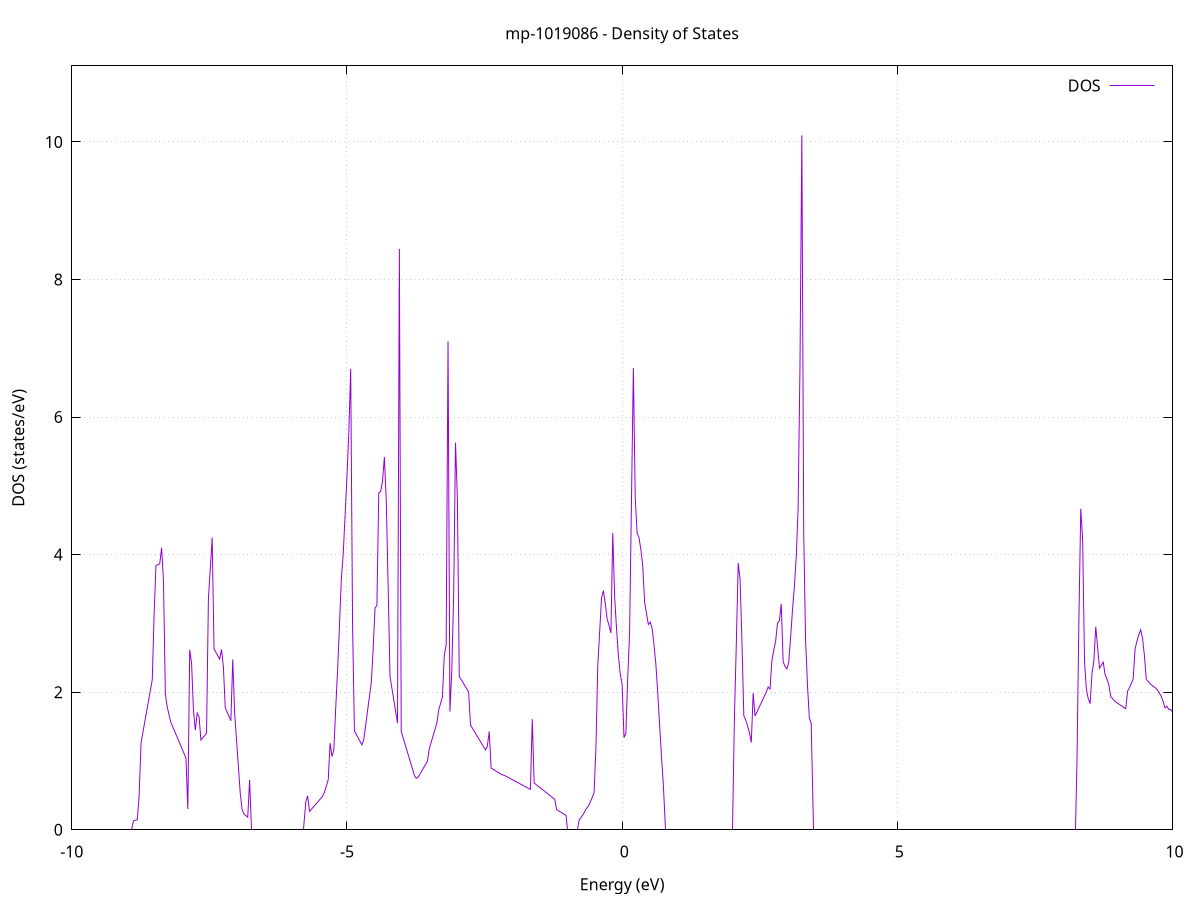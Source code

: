 set title 'mp-1019086 - Density of States'
set xlabel 'Energy (eV)'
set ylabel 'DOS (states/eV)'
set grid
set xrange [-10:10]
set yrange [0:11.105]
set xzeroaxis lt -1
set terminal png size 800,600
set output 'mp-1019086_dos_gnuplot.png'
plot '-' using 1:2 with lines title 'DOS'
-23.810600 0.000000
-23.776600 0.000000
-23.742600 0.000000
-23.708500 0.000000
-23.674500 0.000000
-23.640500 0.000000
-23.606500 0.000000
-23.572500 0.000000
-23.538500 0.000000
-23.504500 0.000000
-23.470400 0.000000
-23.436400 0.000000
-23.402400 0.000000
-23.368400 0.000000
-23.334400 0.000000
-23.300400 0.000000
-23.266300 0.000000
-23.232300 0.000000
-23.198300 0.000000
-23.164300 0.000000
-23.130300 0.000000
-23.096300 0.000000
-23.062300 0.000000
-23.028200 0.000000
-22.994200 0.000000
-22.960200 0.000000
-22.926200 0.000000
-22.892200 0.000000
-22.858200 0.000000
-22.824200 0.000000
-22.790100 0.000000
-22.756100 0.000000
-22.722100 0.000000
-22.688100 0.000000
-22.654100 0.000000
-22.620100 0.000000
-22.586100 0.000000
-22.552000 0.000000
-22.518000 0.000000
-22.484000 0.000000
-22.450000 0.000000
-22.416000 0.000000
-22.382000 0.000000
-22.347900 0.000000
-22.313900 0.000000
-22.279900 0.000000
-22.245900 0.000000
-22.211900 0.000000
-22.177900 0.000000
-22.143900 0.000000
-22.109800 0.000000
-22.075800 0.000000
-22.041800 0.000000
-22.007800 0.000000
-21.973800 0.000000
-21.939800 0.000000
-21.905800 0.000000
-21.871700 0.000000
-21.837700 0.000000
-21.803700 0.000000
-21.769700 0.000000
-21.735700 0.000000
-21.701700 0.000000
-21.667700 0.000000
-21.633600 0.000000
-21.599600 0.000000
-21.565600 0.000000
-21.531600 0.000000
-21.497600 0.000000
-21.463600 0.000000
-21.429500 0.000000
-21.395500 0.000000
-21.361500 0.000000
-21.327500 0.000000
-21.293500 0.000000
-21.259500 0.000000
-21.225500 0.000000
-21.191400 0.000000
-21.157400 0.000000
-21.123400 0.000000
-21.089400 0.000000
-21.055400 0.000000
-21.021400 0.000000
-20.987400 0.000000
-20.953300 0.000000
-20.919300 0.000000
-20.885300 0.000000
-20.851300 0.000000
-20.817300 0.000000
-20.783300 0.000000
-20.749300 0.000000
-20.715200 1.626200
-20.681200 0.455500
-20.647200 0.502300
-20.613200 0.549000
-20.579200 0.595800
-20.545200 0.642500
-20.511100 0.689200
-20.477100 0.736000
-20.443100 0.782700
-20.409100 0.720400
-20.375100 0.627000
-20.341100 0.627600
-20.307100 0.628200
-20.273000 0.628800
-20.239000 0.629500
-20.205000 0.630100
-20.171000 0.630700
-20.137000 0.631300
-20.103000 0.634200
-20.069000 0.646600
-20.034900 0.659000
-20.000900 0.671400
-19.966900 0.683800
-19.932900 0.696200
-19.898900 0.708700
-19.864900 0.721100
-19.830900 0.733500
-19.796800 0.672100
-19.762800 0.669200
-19.728800 0.666200
-19.694800 0.663300
-19.660800 0.660300
-19.626800 0.657400
-19.592700 0.654400
-19.558700 0.651500
-19.524700 0.649100
-19.490700 0.654400
-19.456700 0.659200
-19.422700 0.663900
-19.388700 0.668700
-19.354600 0.673500
-19.320600 0.678300
-19.286600 0.683100
-19.252600 0.687900
-19.218600 0.692700
-19.184600 0.697500
-19.150600 0.702300
-19.116500 0.707100
-19.082500 0.711900
-19.048500 0.716700
-19.014500 0.721500
-18.980500 0.726300
-18.946500 4.846400
-18.912400 0.992300
-18.878400 0.964500
-18.844400 0.936600
-18.810400 0.908800
-18.776400 0.881000
-18.742400 0.853200
-18.708400 0.825400
-18.674300 0.797500
-18.640300 0.570600
-18.606300 0.558400
-18.572300 0.546300
-18.538300 0.534100
-18.504300 0.522000
-18.470300 0.509900
-18.436200 0.497700
-18.402200 0.485600
-18.368200 0.473500
-18.334200 0.461300
-18.300200 0.449200
-18.266200 0.437000
-18.232200 0.424900
-18.198100 0.412800
-18.164100 0.400600
-18.130100 0.388500
-18.096100 0.331500
-18.062100 0.323900
-18.028100 0.316200
-17.994000 0.308500
-17.960000 0.300800
-17.926000 0.293100
-17.892000 0.285400
-17.858000 0.879500
-17.824000 0.901100
-17.790000 0.922800
-17.755900 0.944500
-17.721900 0.966200
-17.687900 0.987900
-17.653900 1.009500
-17.619900 1.031200
-17.585900 0.838400
-17.551900 0.851600
-17.517800 0.864700
-17.483800 0.877900
-17.449800 0.891100
-17.415800 0.904200
-17.381800 3.711600
-17.347800 0.768000
-17.313800 0.788800
-17.279700 0.809700
-17.245700 0.830500
-17.211700 0.851300
-17.177700 0.872200
-17.143700 1.339000
-17.109700 1.333400
-17.075600 1.327800
-17.041600 1.322200
-17.007600 1.316600
-16.973600 1.311000
-16.939600 1.305400
-16.905600 1.299800
-16.871600 1.294200
-16.837500 0.853500
-16.803500 0.833100
-16.769500 0.812600
-16.735500 0.792100
-16.701500 0.810300
-16.667500 0.810100
-16.633500 0.809900
-16.599400 0.809800
-16.565400 0.809600
-16.531400 1.745100
-16.497400 0.806300
-16.463400 0.743000
-16.429400 0.725900
-16.395400 0.708800
-16.361300 0.691700
-16.327300 0.674500
-16.293300 0.657400
-16.259300 0.640300
-16.225300 0.623200
-16.191300 0.606100
-16.157200 0.589000
-16.123200 0.571900
-16.089200 0.554800
-16.055200 0.537700
-16.021200 0.520600
-15.987200 0.503500
-15.953200 0.486400
-15.919100 0.498500
-15.885100 0.666800
-15.851100 0.846400
-15.817100 0.890300
-15.783100 0.776800
-15.749100 0.731200
-15.715100 0.685600
-15.681000 0.640100
-15.647000 0.594500
-15.613000 0.548900
-15.579000 0.503400
-15.545000 0.457800
-15.511000 0.412300
-15.477000 0.688400
-15.442900 0.000000
-15.408900 0.000000
-15.374900 0.000000
-15.340900 0.000000
-15.306900 0.000000
-15.272900 0.000000
-15.238800 0.000000
-15.204800 0.000000
-15.170800 0.000000
-15.136800 0.000000
-15.102800 0.000000
-15.068800 0.000000
-15.034800 0.000000
-15.000700 0.181900
-14.966700 0.196200
-14.932700 0.210500
-14.898700 0.224800
-14.864700 0.239000
-14.830700 0.253300
-14.796700 0.267600
-14.762600 0.281900
-14.728600 0.296200
-14.694600 0.310500
-14.660600 0.324700
-14.626600 0.339000
-14.592600 0.353300
-14.558600 0.367600
-14.524500 0.500600
-14.490500 0.518700
-14.456500 0.536800
-14.422500 0.643000
-14.388500 0.772400
-14.354500 0.901800
-14.320400 1.031200
-14.286400 0.554400
-14.252400 0.564900
-14.218400 0.575300
-14.184400 0.585800
-14.150400 0.596300
-14.116400 0.606700
-14.082300 0.617200
-14.048300 0.627700
-14.014300 0.638100
-13.980300 0.648600
-13.946300 0.659100
-13.912300 0.669500
-13.878300 0.680000
-13.844200 0.690500
-13.810200 0.700900
-13.776200 0.711400
-13.742200 0.721900
-13.708200 0.732300
-13.674200 0.742800
-13.640200 0.753300
-13.606100 0.914000
-13.572100 0.919200
-13.538100 0.924400
-13.504100 0.929600
-13.470100 0.937200
-13.436100 0.942900
-13.402000 0.948700
-13.368000 0.954400
-13.334000 0.961100
-13.300000 0.978400
-13.266000 0.995800
-13.232000 1.013200
-13.198000 1.030600
-13.163900 1.048000
-13.129900 1.103400
-13.095900 1.116900
-13.061900 1.130400
-13.027900 1.143900
-12.993900 1.157300
-12.959900 1.170800
-12.925800 1.184300
-12.891800 1.197800
-12.857800 1.211300
-12.823800 1.224700
-12.789800 1.238200
-12.755800 2.348700
-12.721800 2.261600
-12.687700 2.174500
-12.653700 2.087200
-12.619700 1.307600
-12.585700 1.281400
-12.551700 1.255200
-12.517700 1.229100
-12.483600 1.203100
-12.449600 1.193800
-12.415600 1.186900
-12.381600 1.217200
-12.347600 1.228300
-12.313600 2.111500
-12.279600 0.797300
-12.245500 0.804200
-12.211500 0.811100
-12.177500 0.818000
-12.143500 0.824900
-12.109500 0.831800
-12.075500 0.838700
-12.041500 0.845600
-12.007400 0.852500
-11.973400 0.859400
-11.939400 0.866300
-11.905400 0.873200
-11.871400 0.715000
-11.837400 0.729500
-11.803400 0.744100
-11.769300 0.758600
-11.735300 0.773200
-11.701300 2.373700
-11.667300 1.276400
-11.633300 1.300900
-11.599300 1.325300
-11.565200 1.349800
-11.531200 1.374200
-11.497200 1.398700
-11.463200 1.423100
-11.429200 3.865600
-11.395200 4.192600
-11.361200 4.387800
-11.327100 4.142800
-11.293100 0.000000
-11.259100 0.000000
-11.225100 0.000000
-11.191100 0.000000
-11.157100 0.000000
-11.123100 0.000000
-11.089000 0.000000
-11.055000 0.000000
-11.021000 0.000000
-10.987000 0.000000
-10.953000 0.000000
-10.919000 0.000000
-10.885000 0.000000
-10.850900 0.000000
-10.816900 0.000000
-10.782900 0.000000
-10.748900 0.000000
-10.714900 0.000000
-10.680900 0.000000
-10.646800 0.000000
-10.612800 0.000000
-10.578800 0.000000
-10.544800 0.000000
-10.510800 0.000000
-10.476800 0.000000
-10.442800 0.000000
-10.408700 0.000000
-10.374700 0.000000
-10.340700 0.000000
-10.306700 0.000000
-10.272700 0.000000
-10.238700 0.000000
-10.204700 0.000000
-10.170600 0.000000
-10.136600 0.000000
-10.102600 0.000000
-10.068600 0.000000
-10.034600 0.000000
-10.000600 0.000000
-9.966600 0.000000
-9.932500 0.000000
-9.898500 0.000000
-9.864500 0.000000
-9.830500 0.000000
-9.796500 0.000000
-9.762500 0.000000
-9.728400 0.000000
-9.694400 0.000000
-9.660400 0.000000
-9.626400 0.000000
-9.592400 0.000000
-9.558400 0.000000
-9.524400 0.000000
-9.490300 0.000000
-9.456300 0.000000
-9.422300 0.000000
-9.388300 0.000000
-9.354300 0.000000
-9.320300 0.000000
-9.286300 0.000000
-9.252200 0.000000
-9.218200 0.000000
-9.184200 0.000000
-9.150200 0.000000
-9.116200 0.000000
-9.082200 0.000000
-9.048200 0.000000
-9.014100 0.000000
-8.980100 0.000000
-8.946100 0.000000
-8.912100 0.000000
-8.878100 0.129200
-8.844100 0.137600
-8.810000 0.146100
-8.776000 0.504400
-8.742000 1.257600
-8.708000 1.416100
-8.674000 1.568700
-8.640000 1.721400
-8.606000 1.874100
-8.571900 2.026800
-8.537900 2.179500
-8.503900 3.146200
-8.469900 3.842400
-8.435900 3.853800
-8.401900 3.866100
-8.367900 4.100600
-8.333800 3.614700
-8.299800 1.974700
-8.265800 1.785500
-8.231800 1.664900
-8.197800 1.557700
-8.163800 1.493300
-8.129800 1.428900
-8.095700 1.364500
-8.061700 1.300100
-8.027700 1.235700
-7.993700 1.171200
-7.959700 1.106800
-7.925700 1.042400
-7.891600 0.301600
-7.857600 2.618000
-7.823600 2.422700
-7.789600 1.737200
-7.755600 1.449500
-7.721600 1.695800
-7.687600 1.644800
-7.653500 1.304600
-7.619500 1.338100
-7.585500 1.371600
-7.551500 1.405100
-7.517500 3.366900
-7.483500 3.794800
-7.449500 4.247600
-7.415400 2.630000
-7.381400 2.580500
-7.347400 2.531000
-7.313400 2.481600
-7.279400 2.622100
-7.245400 2.367400
-7.211400 1.773800
-7.177300 1.710800
-7.143300 1.647800
-7.109300 1.584700
-7.075300 2.476900
-7.041300 1.701400
-7.007300 1.310300
-6.973200 0.920300
-6.939200 0.531500
-6.905200 0.295400
-6.871200 0.225300
-6.837200 0.204700
-6.803200 0.184000
-6.769200 0.723000
-6.735100 0.000000
-6.701100 0.000000
-6.667100 0.000000
-6.633100 0.000000
-6.599100 0.000000
-6.565100 0.000000
-6.531100 0.000000
-6.497000 0.000000
-6.463000 0.000000
-6.429000 0.000000
-6.395000 0.000000
-6.361000 0.000000
-6.327000 0.000000
-6.293000 0.000000
-6.258900 0.000000
-6.224900 0.000000
-6.190900 0.000000
-6.156900 0.000000
-6.122900 0.000000
-6.088900 0.000000
-6.054800 0.000000
-6.020800 0.000000
-5.986800 0.000000
-5.952800 0.000000
-5.918800 0.000000
-5.884800 0.000000
-5.850800 0.000000
-5.816700 0.000000
-5.782700 0.000000
-5.748700 0.402500
-5.714700 0.493200
-5.680700 0.266800
-5.646700 0.298200
-5.612700 0.329600
-5.578600 0.361100
-5.544600 0.392600
-5.510600 0.424100
-5.476600 0.455600
-5.442600 0.487100
-5.408600 0.545700
-5.374600 0.636800
-5.340500 0.727800
-5.306500 1.259900
-5.272500 1.063800
-5.238500 1.161100
-5.204500 1.770600
-5.170500 2.317300
-5.136400 2.958800
-5.102400 3.642400
-5.068400 4.003700
-5.034400 4.571400
-5.000400 5.125300
-4.966400 5.774300
-4.932400 6.701400
-4.898300 2.974100
-4.864300 1.436500
-4.830300 1.386000
-4.796300 1.335600
-4.762300 1.285100
-4.728300 1.234700
-4.694300 1.313000
-4.660200 1.520200
-4.626200 1.727300
-4.592200 1.934400
-4.558200 2.141500
-4.524200 2.628500
-4.490200 3.221000
-4.456200 3.263800
-4.422100 4.900600
-4.388100 4.915400
-4.354100 5.067900
-4.320100 5.417400
-4.286100 4.783400
-4.252100 3.555700
-4.218000 2.229800
-4.184000 2.060100
-4.150000 1.890400
-4.116000 1.720700
-4.082000 1.550900
-4.048000 8.443700
-4.014000 1.429300
-3.979900 1.338500
-3.945900 1.247700
-3.911900 1.156900
-3.877900 1.066100
-3.843900 0.975400
-3.809900 0.884600
-3.775900 0.793800
-3.741800 0.747900
-3.707800 0.762600
-3.673800 0.809600
-3.639800 0.856600
-3.605800 0.903600
-3.571800 0.950600
-3.537700 0.997500
-3.503700 1.180400
-3.469700 1.272400
-3.435700 1.364400
-3.401700 1.456500
-3.367700 1.548700
-3.333700 1.738800
-3.299600 1.835400
-3.265600 1.932100
-3.231600 2.537400
-3.197600 2.686900
-3.163600 7.100400
-3.129600 1.718300
-3.095600 2.312400
-3.061500 3.392600
-3.027500 5.628100
-2.993500 4.804400
-2.959500 2.228800
-2.925500 2.183800
-2.891500 2.138800
-2.857500 2.093700
-2.823400 2.048500
-2.789400 2.003200
-2.755400 1.522100
-2.721400 1.477000
-2.687400 1.432000
-2.653400 1.387000
-2.619300 1.341900
-2.585300 1.296900
-2.551300 1.251900
-2.517300 1.206800
-2.483300 1.161800
-2.449300 1.212200
-2.415300 1.429900
-2.381200 0.897900
-2.347200 0.881100
-2.313200 0.864200
-2.279200 0.847400
-2.245200 0.830600
-2.211200 0.813800
-2.177200 0.797000
-2.143100 0.792300
-2.109100 0.777700
-2.075100 0.763000
-2.041100 0.748400
-2.007100 0.733700
-1.973100 0.719100
-1.939100 0.704500
-1.905000 0.689800
-1.871000 0.675200
-1.837000 0.660500
-1.803000 0.645900
-1.769000 0.631300
-1.735000 0.616600
-1.700900 0.602000
-1.666900 0.587300
-1.632900 1.607800
-1.598900 0.679500
-1.564900 0.658100
-1.530900 0.636600
-1.496900 0.615200
-1.462800 0.593700
-1.428800 0.572300
-1.394800 0.550900
-1.360800 0.529400
-1.326800 0.508000
-1.292800 0.486600
-1.258800 0.465100
-1.224700 0.443700
-1.190700 0.293200
-1.156700 0.276600
-1.122700 0.260000
-1.088700 0.243400
-1.054700 0.226800
-1.020700 0.210200
-0.986600 0.000000
-0.952600 0.000000
-0.918600 0.000000
-0.884600 0.000000
-0.850600 0.000000
-0.816600 0.000000
-0.782500 0.138700
-0.748500 0.176300
-0.714500 0.217800
-0.680500 0.263300
-0.646500 0.312800
-0.612500 0.346300
-0.578500 0.404400
-0.544400 0.468800
-0.510400 0.539600
-0.476400 1.183800
-0.442400 2.394100
-0.408400 2.877300
-0.374400 3.369200
-0.340400 3.477300
-0.306300 3.287200
-0.272300 3.062100
-0.238300 2.972000
-0.204300 2.859300
-0.170300 4.314100
-0.136300 3.389400
-0.102300 2.926000
-0.068200 2.534800
-0.034200 2.264400
-0.000200 2.111500
0.033800 1.339000
0.067800 1.405900
0.101800 2.214100
0.135900 2.881400
0.169900 4.808400
0.203900 6.713300
0.237900 4.824200
0.271900 4.314500
0.305900 4.248800
0.339900 4.074900
0.374000 3.847200
0.408000 3.307100
0.442000 3.147300
0.476000 2.984800
0.510000 3.019400
0.544000 2.931200
0.578000 2.695500
0.612100 2.413400
0.646100 2.002400
0.680100 1.535400
0.714100 1.071300
0.748100 0.662900
0.782100 0.000000
0.816100 0.000000
0.850200 0.000000
0.884200 0.000000
0.918200 0.000000
0.952200 0.000000
0.986200 0.000000
1.020200 0.000000
1.054300 0.000000
1.088300 0.000000
1.122300 0.000000
1.156300 0.000000
1.190300 0.000000
1.224300 0.000000
1.258300 0.000000
1.292400 0.000000
1.326400 0.000000
1.360400 0.000000
1.394400 0.000000
1.428400 0.000000
1.462400 0.000000
1.496400 0.000000
1.530500 0.000000
1.564500 0.000000
1.598500 0.000000
1.632500 0.000000
1.666500 0.000000
1.700500 0.000000
1.734500 0.000000
1.768600 0.000000
1.802600 0.000000
1.836600 0.000000
1.870600 0.000000
1.904600 0.000000
1.938600 0.000000
1.972700 0.000000
2.006700 0.000000
2.040700 1.652800
2.074700 2.709700
2.108700 3.877500
2.142700 3.642200
2.176700 2.732400
2.210800 1.658100
2.244800 1.595200
2.278800 1.512800
2.312800 1.409800
2.346800 1.269200
2.380800 1.987800
2.414800 1.653800
2.448900 1.711800
2.482900 1.769900
2.516900 1.827900
2.550900 1.886000
2.584900 1.944000
2.618900 2.002100
2.652900 2.074500
2.687000 2.046400
2.721000 2.459600
2.755000 2.610000
2.789000 2.741600
2.823000 3.005400
2.857000 3.035200
2.891100 3.284600
2.925100 2.445600
2.959100 2.375600
2.993100 2.338800
3.027100 2.430600
3.061100 2.798700
3.095100 3.194700
3.129200 3.533000
3.163200 3.968300
3.197200 4.665300
3.231200 6.716100
3.265200 10.095400
3.299200 4.320500
3.333200 2.757000
3.367300 2.108100
3.401300 1.625200
3.435300 1.546300
3.469300 0.000000
3.503300 0.000000
3.537300 0.000000
3.571300 0.000000
3.605400 0.000000
3.639400 0.000000
3.673400 0.000000
3.707400 0.000000
3.741400 0.000000
3.775400 0.000000
3.809500 0.000000
3.843500 0.000000
3.877500 0.000000
3.911500 0.000000
3.945500 0.000000
3.979500 0.000000
4.013500 0.000000
4.047600 0.000000
4.081600 0.000000
4.115600 0.000000
4.149600 0.000000
4.183600 0.000000
4.217600 0.000000
4.251600 0.000000
4.285700 0.000000
4.319700 0.000000
4.353700 0.000000
4.387700 0.000000
4.421700 0.000000
4.455700 0.000000
4.489700 0.000000
4.523800 0.000000
4.557800 0.000000
4.591800 0.000000
4.625800 0.000000
4.659800 0.000000
4.693800 0.000000
4.727900 0.000000
4.761900 0.000000
4.795900 0.000000
4.829900 0.000000
4.863900 0.000000
4.897900 0.000000
4.931900 0.000000
4.966000 0.000000
5.000000 0.000000
5.034000 0.000000
5.068000 0.000000
5.102000 0.000000
5.136000 0.000000
5.170000 0.000000
5.204100 0.000000
5.238100 0.000000
5.272100 0.000000
5.306100 0.000000
5.340100 0.000000
5.374100 0.000000
5.408100 0.000000
5.442200 0.000000
5.476200 0.000000
5.510200 0.000000
5.544200 0.000000
5.578200 0.000000
5.612200 0.000000
5.646300 0.000000
5.680300 0.000000
5.714300 0.000000
5.748300 0.000000
5.782300 0.000000
5.816300 0.000000
5.850300 0.000000
5.884400 0.000000
5.918400 0.000000
5.952400 0.000000
5.986400 0.000000
6.020400 0.000000
6.054400 0.000000
6.088400 0.000000
6.122500 0.000000
6.156500 0.000000
6.190500 0.000000
6.224500 0.000000
6.258500 0.000000
6.292500 0.000000
6.326500 0.000000
6.360600 0.000000
6.394600 0.000000
6.428600 0.000000
6.462600 0.000000
6.496600 0.000000
6.530600 0.000000
6.564700 0.000000
6.598700 0.000000
6.632700 0.000000
6.666700 0.000000
6.700700 0.000000
6.734700 0.000000
6.768700 0.000000
6.802800 0.000000
6.836800 0.000000
6.870800 0.000000
6.904800 0.000000
6.938800 0.000000
6.972800 0.000000
7.006800 0.000000
7.040900 0.000000
7.074900 0.000000
7.108900 0.000000
7.142900 0.000000
7.176900 0.000000
7.210900 0.000000
7.244900 0.000000
7.279000 0.000000
7.313000 0.000000
7.347000 0.000000
7.381000 0.000000
7.415000 0.000000
7.449000 0.000000
7.483100 0.000000
7.517100 0.000000
7.551100 0.000000
7.585100 0.000000
7.619100 0.000000
7.653100 0.000000
7.687100 0.000000
7.721200 0.000000
7.755200 0.000000
7.789200 0.000000
7.823200 0.000000
7.857200 0.000000
7.891200 0.000000
7.925200 0.000000
7.959300 0.000000
7.993300 0.000000
8.027300 0.000000
8.061300 0.000000
8.095300 0.000000
8.129300 0.000000
8.163300 0.000000
8.197400 0.000000
8.231400 0.000000
8.265400 1.040900
8.299400 3.049500
8.333400 4.665900
8.367400 4.216500
8.401500 2.448900
8.435500 2.039500
8.469500 1.902600
8.503500 1.833000
8.537500 2.274300
8.571500 2.451100
8.605500 2.950000
8.639600 2.654700
8.673600 2.349200
8.707600 2.393800
8.741600 2.437100
8.775600 2.254400
8.809600 2.188600
8.843600 2.106900
8.877700 1.935200
8.911700 1.905600
8.945700 1.874000
8.979700 1.853300
9.013700 1.833300
9.047700 1.815200
9.081700 1.799000
9.115800 1.778800
9.149800 1.759600
9.183800 2.016400
9.217800 2.064300
9.251800 2.127800
9.285800 2.195900
9.319900 2.626900
9.353900 2.742600
9.387900 2.835300
9.421900 2.905900
9.455900 2.784000
9.489900 2.534200
9.523900 2.185800
9.558000 2.156000
9.592000 2.122300
9.626000 2.101600
9.660000 2.081000
9.694000 2.060200
9.728000 2.030700
9.762000 1.987400
9.796100 1.937200
9.830100 1.866100
9.864100 1.771600
9.898100 1.794900
9.932100 1.751200
9.966100 1.747600
10.000100 1.713700
10.034200 1.687500
10.068200 1.513600
10.102200 1.527500
10.136200 1.541400
10.170200 1.555400
10.204200 1.569300
10.238300 1.583300
10.272300 1.597300
10.306300 1.611200
10.340300 2.057400
10.374300 2.155600
10.408300 2.905100
10.442300 2.241100
10.476400 2.361200
10.510400 2.764700
10.544400 2.667500
10.578400 2.830000
10.612400 1.340000
10.646400 0.919100
10.680400 0.822500
10.714500 0.720800
10.748500 0.638000
10.782500 0.571300
10.816500 0.525600
10.850500 0.518300
10.884500 0.511000
10.918500 0.503700
10.952600 0.496400
10.986600 0.489100
11.020600 0.481700
11.054600 0.474400
11.088600 0.467100
11.122600 0.459800
11.156700 0.452500
11.190700 0.445200
11.224700 0.439600
11.258700 0.437500
11.292700 0.437700
11.326700 0.439400
11.360700 0.442500
11.394800 0.447900
11.428800 0.453300
11.462800 0.458700
11.496800 0.464100
11.530800 0.491400
11.564800 0.664900
11.598800 1.054300
11.632900 1.291100
11.666900 1.521700
11.700900 2.882700
11.734900 3.161600
11.768900 3.319800
11.802900 3.509400
11.837000 3.601000
11.871000 3.654200
11.905000 3.402900
11.939000 3.158600
11.973000 2.786600
12.007000 2.528100
12.041000 2.410300
12.075100 2.294800
12.109100 3.028800
12.143100 2.535600
12.177100 2.589000
12.211100 2.768900
12.245100 2.725500
12.279100 2.848300
12.313200 3.124500
12.347200 3.216400
12.381200 3.231700
12.415200 3.151300
12.449200 4.081000
12.483200 2.607200
12.517200 2.429500
12.551300 2.277600
12.585300 3.113100
12.619300 2.449400
12.653300 2.614300
12.687300 2.702900
12.721300 2.652900
12.755400 2.791300
12.789400 2.896800
12.823400 3.007800
12.857400 4.481000
12.891400 3.326600
12.925400 2.802000
12.959400 2.540200
12.993500 2.304600
13.027500 2.132200
13.061500 1.953800
13.095500 1.795400
13.129500 1.556400
13.163500 1.105200
13.197500 1.047600
13.231600 1.430000
13.265600 1.728500
13.299600 3.278200
13.333600 4.343800
13.367600 5.343100
13.401600 5.786500
13.435600 6.995600
13.469700 9.833100
13.503700 6.830900
13.537700 3.624700
13.571700 3.068700
13.605700 2.986000
13.639700 1.591500
13.673800 1.437200
13.707800 1.344200
13.741800 1.323400
13.775800 1.347600
13.809800 1.488700
13.843800 1.672000
13.877800 1.911000
13.911900 2.272600
13.945900 2.608400
13.979900 2.862800
14.013900 3.065600
14.047900 3.184300
14.081900 3.312000
14.115900 3.517800
14.150000 3.129500
14.184000 2.928700
14.218000 2.413100
14.252000 1.919600
14.286000 1.237400
14.320000 1.433100
14.354000 1.489000
14.388100 1.546500
14.422100 1.512200
14.456100 1.593000
14.490100 1.825700
14.524100 1.987300
14.558100 2.108100
14.592200 2.234700
14.626200 2.278800
14.660200 2.355500
14.694200 2.475000
14.728200 2.442400
14.762200 2.152900
14.796200 2.153700
14.830300 2.152900
14.864300 2.672700
14.898300 2.389800
14.932300 2.452900
14.966300 2.398100
15.000300 2.410200
15.034300 2.477200
15.068400 2.590100
15.102400 2.489000
15.136400 2.924200
15.170400 2.975800
15.204400 2.983400
15.238400 2.919500
15.272400 2.869400
15.306500 2.539000
15.340500 2.577500
15.374500 2.584200
15.408500 2.574900
15.442500 2.579900
15.476500 2.790800
15.510600 2.882800
15.544600 3.003000
15.578600 3.147000
15.612600 3.290000
15.646600 3.430100
15.680600 3.553600
15.714600 3.690000
15.748700 4.386700
15.782700 4.139700
15.816700 4.315800
15.850700 3.093600
15.884700 2.764500
15.918700 2.781100
15.952700 2.531800
15.986800 2.500400
16.020800 2.466400
16.054800 2.343700
16.088800 2.312400
16.122800 2.276600
16.156800 3.164600
16.190800 2.089500
16.224900 2.165600
16.258900 2.238600
16.292900 2.382200
16.326900 2.970600
16.360900 2.732500
16.394900 2.288200
16.429000 2.177800
16.463000 2.160600
16.497000 2.143600
16.531000 2.126700
16.565000 2.110000
16.599000 2.356600
16.633000 1.999600
16.667100 2.191200
16.701100 2.571900
16.735100 2.788900
16.769100 3.071900
16.803100 3.383100
16.837100 3.861800
16.871100 4.126900
16.905200 5.138300
16.939200 5.931500
16.973200 2.423300
17.007200 2.434000
17.041200 2.427800
17.075200 2.509900
17.109200 2.832700
17.143300 3.331500
17.177300 3.815000
17.211300 4.164800
17.245300 4.329300
17.279300 5.946500
17.313300 4.097900
17.347400 3.721900
17.381400 3.505100
17.415400 3.347100
17.449400 2.968500
17.483400 3.091700
17.517400 3.103100
17.551400 3.116000
17.585500 3.540300
17.619500 4.174600
17.653500 4.167600
17.687500 3.079600
17.721500 2.749600
17.755500 2.322600
17.789500 2.155900
17.823600 1.938600
17.857600 1.735900
17.891600 2.032400
17.925600 1.035000
17.959600 0.995100
17.993600 0.974600
18.027600 0.953700
18.061700 0.932600
18.095700 0.921100
18.129700 1.570200
18.163700 1.329300
18.197700 0.713200
18.231700 0.661300
18.265800 0.571500
18.299800 0.582600
18.333800 0.593700
18.367800 0.604800
18.401800 0.615900
18.435800 0.627000
18.469800 0.638200
18.503900 0.649300
18.537900 0.660400
18.571900 0.671600
18.605900 0.682700
18.639900 0.693900
18.673900 0.705100
18.707900 0.716300
18.742000 0.727400
18.776000 0.738600
18.810000 0.749800
18.844000 0.803700
18.878000 0.826600
18.912000 0.842900
18.946000 0.865600
18.980100 0.884100
19.014100 0.904300
19.048100 0.923300
19.082100 0.943600
19.116100 0.968700
19.150100 0.995000
19.184200 1.022400
19.218200 1.051100
19.252200 1.098800
19.286200 1.128200
19.320200 1.154900
19.354200 1.181000
19.388200 1.208500
19.422300 1.236000
19.456300 1.262300
19.490300 2.063200
19.524300 1.995000
19.558300 1.890500
19.592300 1.473400
19.626300 1.449700
19.660400 1.449800
19.694400 1.448500
19.728400 1.448100
19.762400 1.446300
19.796400 1.445100
19.830400 1.562700
19.864400 1.508200
19.898500 1.457000
19.932500 1.409000
19.966500 1.367500
20.000500 1.345500
20.034500 1.374800
20.068500 1.313400
20.102600 1.256500
20.136600 1.154600
20.170600 1.144300
20.204600 1.755200
20.238600 1.905800
20.272600 2.033500
20.306600 2.022100
20.340700 1.870800
20.374700 1.867500
20.408700 1.846600
20.442700 1.808900
20.476700 1.754300
20.510700 1.650200
20.544700 1.501800
20.578800 1.479700
20.612800 1.458000
20.646800 1.566300
20.680800 1.970300
20.714800 2.134500
20.748800 2.511700
20.782800 1.853700
20.816900 0.969400
20.850900 1.132600
20.884900 1.073200
20.918900 1.010800
20.952900 0.945600
20.986900 1.042600
21.021000 0.813600
21.055000 0.784300
21.089000 0.758500
21.123000 0.736200
21.157000 0.717400
21.191000 0.916200
21.225000 0.596300
21.259100 0.491900
21.293100 0.491300
21.327100 0.490700
21.361100 0.490000
21.395100 0.460100
21.429100 0.469800
21.463100 0.480900
21.497200 0.442700
21.531200 0.465300
21.565200 0.646800
21.599200 0.712500
21.633200 0.801200
21.667200 0.898900
21.701200 1.304000
21.735300 1.362700
21.769300 1.389600
21.803300 1.504200
21.837300 1.620400
21.871300 1.728200
21.905300 2.147200
21.939400 2.111400
21.973400 2.137900
22.007400 2.216100
22.041400 1.934900
22.075400 1.703600
22.109400 1.670800
22.143400 1.627700
22.177500 1.606500
22.211500 1.622500
22.245500 1.632600
22.279500 1.636900
22.313500 1.631700
22.347500 1.575600
22.381500 1.550400
22.415600 1.589700
22.449600 1.582400
22.483600 1.561200
22.517600 1.535700
22.551600 1.506100
22.585600 1.765000
22.619600 1.806500
22.653700 1.736300
22.687700 1.517100
22.721700 1.529700
22.755700 1.583500
22.789700 1.597900
22.823700 1.857900
22.857800 1.845000
22.891800 1.427900
22.925800 1.421000
22.959800 1.466200
22.993800 1.466600
23.027800 1.488700
23.061800 1.514600
23.095900 1.543500
23.129900 1.628500
23.163900 1.665900
23.197900 1.706100
23.231900 1.774300
23.265900 1.885700
23.299900 1.897100
23.334000 1.952900
23.368000 2.009600
23.402000 2.067100
23.436000 2.125500
23.470000 2.202100
23.504000 2.126800
23.538000 2.158800
23.572100 2.162200
23.606100 2.135200
23.640100 2.077900
23.674100 1.959500
23.708100 1.963200
23.742100 1.743600
23.776200 1.225600
23.810200 1.088300
23.844200 0.743600
23.878200 0.657200
23.912200 1.020000
23.946200 1.117000
23.980200 1.218700
24.014300 1.404000
24.048300 1.647600
24.082300 1.915500
24.116300 2.141000
24.150300 2.362600
24.184300 2.580200
24.218300 5.874900
24.252400 2.748700
24.286400 2.544600
24.320400 2.362000
24.354400 2.334300
24.388400 2.180500
24.422400 2.021200
24.456400 1.867200
24.490500 2.060400
24.524500 2.030000
24.558500 1.958400
24.592500 2.150000
24.626500 2.443500
24.660500 2.190900
24.694600 2.346500
24.728600 2.664400
24.762600 3.573200
24.796600 3.451200
24.830600 3.574400
24.864600 3.669600
24.898600 3.859600
24.932700 3.972100
24.966700 3.981000
25.000700 4.096100
25.034700 3.531700
25.068700 3.214700
25.102700 3.251700
25.136700 3.561000
25.170800 3.605200
25.204800 1.164100
25.238800 1.028000
25.272800 0.900500
25.306800 0.781600
25.340800 0.689900
25.374800 0.418100
25.408900 0.405700
25.442900 0.392200
25.476900 0.377600
25.510900 0.362000
25.544900 0.345300
25.578900 0.327600
25.613000 0.649100
25.647000 0.418100
25.681000 0.000000
25.715000 0.000000
25.749000 0.257100
25.783000 0.618600
25.817000 1.285200
25.851100 1.899900
25.885100 2.329100
25.919100 2.274700
25.953100 2.202000
25.987100 2.183900
26.021100 3.225600
26.055100 3.416700
26.089200 3.017400
26.123200 3.930200
26.157200 3.979200
26.191200 5.835900
26.225200 4.915100
26.259200 4.579600
26.293300 3.506900
26.327300 3.259900
26.361300 2.939400
26.395300 2.858900
26.429300 2.735100
26.463300 2.611700
26.497300 2.513700
26.531400 2.595300
26.565400 1.993400
26.599400 1.005200
26.633400 0.878800
26.667400 0.844000
26.701400 0.927000
26.735400 1.007000
26.769500 1.504700
26.803500 5.186000
26.837500 2.540600
26.871500 2.717500
26.905500 2.900900
26.939500 3.042500
26.973500 2.996700
27.007600 2.876900
27.041600 3.034200
27.075600 2.765300
27.109600 1.947600
27.143600 1.638900
27.177600 1.482500
27.211700 1.332800
27.245700 1.189900
27.279700 1.059600
27.313700 1.168500
27.347700 0.535800
27.381700 0.523500
27.415700 0.569900
27.449800 0.747900
27.483800 0.472700
27.517800 0.545700
27.551800 0.623000
27.585800 0.704700
27.619800 0.947300
27.653800 1.207000
27.687900 1.411000
27.721900 1.574200
27.755900 1.743700
27.789900 2.415600
27.823900 2.619100
27.857900 2.827300
27.891900 2.685900
27.926000 2.847000
27.960000 3.274600
27.994000 3.354600
28.028000 3.142400
28.062000 2.098100
28.096000 2.381400
28.130100 2.499700
28.164100 2.522600
28.198100 2.546800
28.232100 2.572400
28.266100 2.764600
28.300100 2.704800
28.334100 2.375300
28.368200 2.412500
28.402200 2.455300
28.436200 2.357900
28.470200 2.309600
28.504200 2.186500
28.538200 2.112600
28.572200 2.067800
28.606300 1.968600
28.640300 1.927200
28.674300 1.892300
28.708300 1.830800
28.742300 1.771100
28.776300 1.714800
28.810300 1.653300
28.844400 1.605500
28.878400 1.465500
28.912400 1.464200
28.946400 1.401600
28.980400 1.337500
29.014400 1.273400
29.048500 1.208600
29.082500 1.143500
29.116500 1.078500
29.150500 1.014200
29.184500 0.948200
29.218500 0.723700
29.252500 0.702000
29.286600 0.680700
29.320600 0.659900
29.354600 0.639400
29.388600 0.619500
29.422600 0.601500
29.456600 0.588400
29.490600 0.580500
29.524700 0.577800
29.558700 0.579300
29.592700 0.835500
29.626700 1.100900
29.660700 1.243300
29.694700 1.397900
29.728700 1.420600
29.762800 1.552900
29.796800 1.676900
29.830800 1.787500
29.864800 1.817800
29.898800 1.802900
29.932800 1.750200
29.966900 1.679200
30.000900 1.678200
30.034900 1.605500
30.068900 1.556100
30.102900 1.476700
30.136900 1.435600
30.170900 1.392800
30.205000 1.348400
30.239000 1.394700
30.273000 1.327900
30.307000 1.263900
30.341000 1.202000
30.375000 1.143700
30.409000 1.089100
30.443100 1.302200
30.477100 1.304900
30.511100 1.316900
30.545100 1.104200
30.579100 1.132200
30.613100 1.150000
30.647100 1.160000
30.681200 1.171500
30.715200 1.184400
30.749200 1.183900
30.783200 1.214800
30.817200 1.308200
30.851200 1.421000
30.885300 1.553100
30.919300 2.032400
30.953300 2.341000
30.987300 1.550500
31.021300 1.574200
31.055300 1.594200
31.089300 1.609600
31.123400 1.621200
31.157400 1.625500
31.191400 1.618500
31.225400 1.606800
31.259400 1.609700
31.293400 1.609900
31.327400 1.606600
31.361500 1.599800
31.395500 1.589500
31.429500 1.782900
31.463500 1.811800
31.497500 1.866200
31.531500 2.017500
31.565500 2.018300
31.599600 2.044600
31.633600 2.088200
31.667600 2.074500
31.701600 2.123000
31.735600 2.123900
31.769600 2.281800
31.803700 2.140100
31.837700 2.156000
31.871700 2.516700
31.905700 2.572500
31.939700 2.628800
31.973700 2.491800
32.007700 2.616900
32.041800 2.669100
32.075800 2.702700
32.109800 2.711200
32.143800 2.570800
32.177800 2.609600
32.211800 2.729500
32.245800 2.883700
32.279900 2.833400
32.313900 2.870400
32.347900 2.823300
32.381900 2.791900
32.415900 2.776900
32.449900 2.877800
32.483900 2.827600
32.518000 2.767400
32.552000 2.680800
32.586000 2.612100
32.620000 2.611800
32.654000 2.560800
32.688000 2.859500
32.722100 2.935300
32.756100 2.901700
32.790100 2.836000
32.824100 2.886900
32.858100 2.720700
32.892100 2.685500
32.926100 2.645900
32.960200 2.572600
32.994200 2.556900
33.028200 2.545700
33.062200 2.580400
33.096200 2.639100
33.130200 2.768300
33.164200 2.746400
33.198300 2.862600
33.232300 2.888200
33.266300 2.884800
33.300300 3.331800
33.334300 3.615000
33.368300 3.077200
33.402300 3.106400
33.436400 3.032500
33.470400 3.043700
33.504400 2.865900
33.538400 2.805600
33.572400 2.750000
33.606400 2.668100
33.640500 2.565400
33.674500 2.469400
33.708500 2.379300
33.742500 2.290000
33.776500 2.184600
33.810500 2.108500
33.844500 2.031900
33.878600 1.949200
33.912600 1.879400
33.946600 1.797600
33.980600 1.743200
34.014600 1.697500
34.048600 1.781500
34.082600 1.826200
34.116700 2.312400
34.150700 2.667100
34.184700 2.383100
34.218700 2.343700
34.252700 2.354700
34.286700 2.686700
34.320700 2.598300
34.354800 2.632100
34.388800 3.409300
34.422800 2.557700
34.456800 2.730800
34.490800 2.805100
34.524800 2.397700
34.558900 1.959600
34.592900 1.868000
34.626900 1.891100
34.660900 1.999100
34.694900 2.107600
34.728900 1.938500
34.762900 1.934800
34.797000 1.926500
34.831000 1.913500
34.865000 1.895900
34.899000 1.836000
34.933000 1.850200
34.967000 2.027500
35.001000 1.530100
35.035100 1.591800
35.069100 1.562600
35.103100 1.671000
35.137100 1.727300
35.171100 1.830300
35.205100 2.146400
35.239100 2.394900
35.273200 2.196800
35.307200 2.088100
35.341200 1.814700
35.375200 1.761000
35.409200 1.721200
35.443200 1.655500
35.477300 1.646100
35.511300 1.628500
35.545300 1.539900
35.579300 1.487900
35.613300 1.881100
35.647300 2.043300
35.681300 2.187000
35.715400 1.893500
35.749400 1.852300
35.783400 1.815500
35.817400 1.839300
35.851400 1.952000
35.885400 1.981500
35.919400 1.861700
35.953500 2.026500
35.987500 2.119100
36.021500 2.167000
36.055500 2.177600
36.089500 2.825200
36.123500 2.680600
36.157500 2.532200
36.191600 1.959400
36.225600 1.914600
36.259600 1.786200
36.293600 1.750900
36.327600 1.715900
36.361600 1.681300
36.395700 1.646900
36.429700 1.651500
36.463700 1.628100
36.497700 1.602500
36.531700 1.841700
36.565700 1.773400
36.599700 1.804200
36.633800 1.709500
36.667800 1.285800
36.701800 1.369200
36.735800 1.543500
36.769800 1.615200
36.803800 1.703200
36.837800 1.798700
36.871900 1.867400
36.905900 1.950700
36.939900 1.992100
36.973900 2.022300
37.007900 2.062800
37.041900 1.994700
37.075900 2.067400
37.110000 2.211800
37.144000 2.111900
37.178000 1.999700
37.212000 1.931300
37.246000 1.866400
37.280000 1.805100
37.314100 1.745900
37.348100 1.404800
37.382100 1.354200
37.416100 1.347400
37.450100 1.286600
37.484100 1.220900
37.518100 1.281600
37.552200 1.299000
37.586200 1.342400
37.620200 1.565900
37.654200 1.655200
37.688200 1.742700
37.722200 1.828300
37.756200 1.912100
37.790300 1.956400
37.824300 2.051500
37.858300 2.171900
37.892300 2.798900
37.926300 2.436900
37.960300 2.474800
37.994300 2.512900
38.028400 2.603300
38.062400 2.951000
38.096400 2.918900
38.130400 4.156100
38.164400 3.224800
38.198400 3.368100
38.232500 3.412900
38.266500 2.735000
38.300500 2.491800
38.334500 2.282800
38.368500 2.278300
38.402500 2.325900
38.436500 2.666000
38.470600 2.438500
38.504600 2.410400
38.538600 2.571100
38.572600 2.733800
38.606600 3.101900
38.640600 3.918000
38.674600 4.249900
38.708700 3.661800
38.742700 3.508200
38.776700 3.333800
38.810700 3.312400
38.844700 3.445400
38.878700 2.973800
38.912700 2.250200
38.946800 2.239700
38.980800 2.162400
39.014800 2.100800
39.048800 2.055200
39.082800 1.929400
39.116800 1.552800
39.150900 1.429200
39.184900 1.517700
39.218900 1.788400
39.252900 1.887700
39.286900 1.991900
39.320900 2.101000
39.354900 2.211200
39.389000 2.247300
39.423000 3.352100
39.457000 2.492600
39.491000 2.600700
39.525000 2.751300
39.559000 3.822500
39.593000 3.487400
39.627100 3.074900
39.661100 3.430600
39.695100 2.188300
39.729100 1.915700
39.763100 1.659800
39.797100 1.605900
39.831100 1.552900
39.865200 1.522300
39.899200 1.494300
39.933200 2.161000
39.967200 1.969000
40.001200 1.955400
40.035200 1.981100
40.069300 2.014600
40.103300 2.099800
40.137300 2.139200
40.171300 2.303800
40.205300 2.091400
40.239300 2.110300
40.273300 2.124300
40.307400 2.097500
40.341400 1.768800
40.375400 1.736900
40.409400 1.733100
40.443400 1.737000
40.477400 1.740200
40.511400 1.963200
40.545500 2.029900
40.579500 2.067100
40.613500 2.082700
40.647500 2.106300
40.681500 2.483300
40.715500 1.574300
40.749500 1.007000
40.783600 0.330800
40.817600 0.287500
40.851600 0.247300
40.885600 0.210000
40.919600 0.175700
40.953600 0.144400
40.987700 0.116100
41.021700 0.090800
41.055700 0.073900
41.089700 0.058200
41.123700 0.043400
41.157700 0.000000
41.191700 0.000000
41.225800 0.000000
41.259800 0.000000
41.293800 0.000000
41.327800 0.000000
41.361800 0.000000
41.395800 0.000000
41.429800 0.000000
41.463900 0.000000
41.497900 0.000000
41.531900 0.000000
41.565900 0.000000
41.599900 0.000000
41.633900 0.000000
41.668000 0.000000
41.702000 0.000000
41.736000 0.000000
41.770000 0.000000
41.804000 0.000000
41.838000 0.000000
41.872000 0.000000
41.906100 0.000000
41.940100 0.000000
41.974100 0.000000
42.008100 0.000000
42.042100 0.000000
42.076100 0.000000
42.110100 0.000000
42.144200 0.000000
42.178200 0.000000
42.212200 0.000000
42.246200 0.000000
42.280200 0.000000
42.314200 0.000000
42.348200 0.000000
42.382300 0.000000
42.416300 0.000000
42.450300 0.000000
42.484300 0.000000
42.518300 0.000000
42.552300 0.000000
42.586400 0.000000
42.620400 0.000000
42.654400 0.000000
42.688400 0.000000
42.722400 0.000000
42.756400 0.000000
42.790400 0.000000
42.824500 0.000000
42.858500 0.000000
42.892500 0.000000
42.926500 0.000000
42.960500 0.000000
42.994500 0.000000
43.028500 0.000000
43.062600 0.000000
43.096600 0.000000
43.130600 0.000000
43.164600 0.000000
43.198600 0.000000
43.232600 0.000000
43.266600 0.000000
43.300700 0.000000
43.334700 0.000000
43.368700 0.000000
43.402700 0.000000
43.436700 0.000000
43.470700 0.000000
43.504800 0.000000
43.538800 0.000000
43.572800 0.000000
43.606800 0.000000
43.640800 0.000000
43.674800 0.000000
43.708800 0.000000
43.742900 0.000000
43.776900 0.000000
43.810900 0.000000
43.844900 0.000000
43.878900 0.000000
43.912900 0.000000
43.946900 0.000000
43.981000 0.000000
44.015000 0.000000
44.049000 0.000000
44.083000 0.000000
44.117000 0.000000
44.151000 0.000000
44.185000 0.000000
44.219100 0.000000
e
